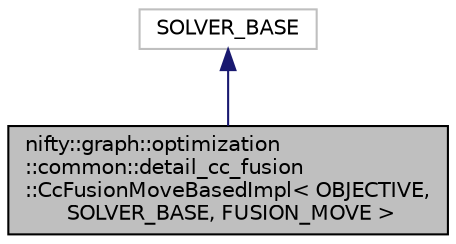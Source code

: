digraph "nifty::graph::optimization::common::detail_cc_fusion::CcFusionMoveBasedImpl&lt; OBJECTIVE, SOLVER_BASE, FUSION_MOVE &gt;"
{
  edge [fontname="Helvetica",fontsize="10",labelfontname="Helvetica",labelfontsize="10"];
  node [fontname="Helvetica",fontsize="10",shape=record];
  Node1 [label="nifty::graph::optimization\l::common::detail_cc_fusion\l::CcFusionMoveBasedImpl\< OBJECTIVE,\l SOLVER_BASE, FUSION_MOVE \>",height=0.2,width=0.4,color="black", fillcolor="grey75", style="filled", fontcolor="black"];
  Node2 -> Node1 [dir="back",color="midnightblue",fontsize="10",style="solid"];
  Node2 [label="SOLVER_BASE",height=0.2,width=0.4,color="grey75", fillcolor="white", style="filled"];
}
